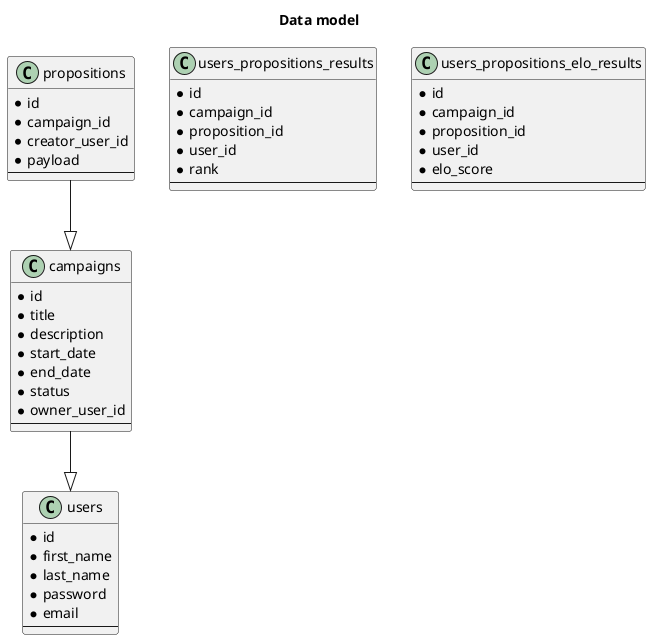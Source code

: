 @startuml

title Data model

class "users" {
  * id
  * first_name
  * last_name
  * password
  * email
  --
}

class "campaigns" {
  * id
  * title
  * description
  * start_date
  * end_date
  * status
  * owner_user_id
  --
}

class "propositions" {
  * id
  * campaign_id
  * creator_user_id
  * payload
  --
}

class "users_propositions_results" {
  * id
  * campaign_id
  * proposition_id
  * user_id
  * rank
  --
}

class "users_propositions_elo_results" {
  * id
  * campaign_id
  * proposition_id
  * user_id
  * elo_score
  --
}



campaigns --|> users
propositions --|> campaigns

@enduml

